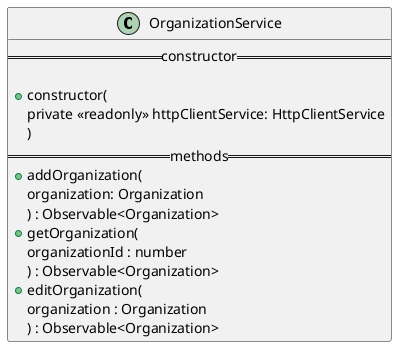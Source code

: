 @startuml OrganizationService
class OrganizationService {
  == constructor ==

 + constructor(
   private <<readonly>> httpClientService: HttpClientService
   )
 == methods ==
 + addOrganization(
   organization: Organization
   ) : Observable<Organization>
 + getOrganization(
   organizationId : number
   ) : Observable<Organization>
 + editOrganization(
   organization : Organization
   ) : Observable<Organization>
}
@enduml

